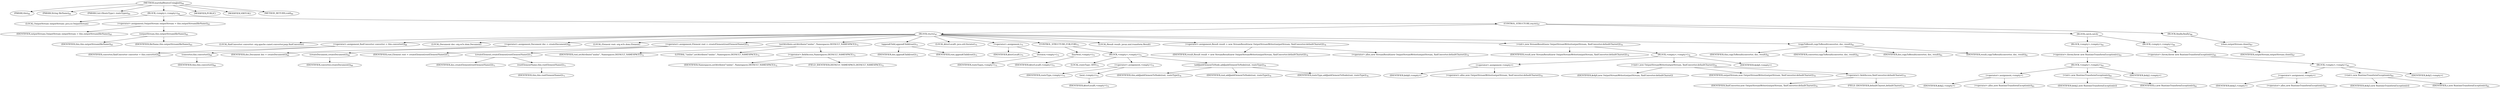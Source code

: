 digraph "marshalRoutesUsingJaxb" {  
"53" [label = <(METHOD,marshalRoutesUsingJaxb)<SUB>64</SUB>> ]
"6" [label = <(PARAM,this)<SUB>64</SUB>> ]
"54" [label = <(PARAM,String fileName)<SUB>64</SUB>> ]
"55" [label = <(PARAM,List&lt;RouteType&gt; routeTypes)<SUB>64</SUB>> ]
"56" [label = <(BLOCK,&lt;empty&gt;,&lt;empty&gt;)<SUB>64</SUB>> ]
"57" [label = <(LOCAL,OutputStream outputStream: java.io.OutputStream)> ]
"58" [label = <(&lt;operator&gt;.assignment,OutputStream outputStream = this.outputStream(fileName))<SUB>65</SUB>> ]
"59" [label = <(IDENTIFIER,outputStream,OutputStream outputStream = this.outputStream(fileName))<SUB>65</SUB>> ]
"60" [label = <(outputStream,this.outputStream(fileName))<SUB>65</SUB>> ]
"5" [label = <(IDENTIFIER,this,this.outputStream(fileName))<SUB>65</SUB>> ]
"61" [label = <(IDENTIFIER,fileName,this.outputStream(fileName))<SUB>65</SUB>> ]
"62" [label = <(CONTROL_STRUCTURE,try,try)<SUB>67</SUB>> ]
"63" [label = <(BLOCK,try,try)<SUB>67</SUB>> ]
"64" [label = <(LOCAL,XmlConverter converter: org.apache.camel.converter.jaxp.XmlConverter)> ]
"65" [label = <(&lt;operator&gt;.assignment,XmlConverter converter = this.converter())<SUB>68</SUB>> ]
"66" [label = <(IDENTIFIER,converter,XmlConverter converter = this.converter())<SUB>68</SUB>> ]
"67" [label = <(converter,this.converter())<SUB>68</SUB>> ]
"7" [label = <(IDENTIFIER,this,this.converter())<SUB>68</SUB>> ]
"68" [label = <(LOCAL,Document doc: org.w3c.dom.Document)> ]
"69" [label = <(&lt;operator&gt;.assignment,Document doc = createDocument())<SUB>69</SUB>> ]
"70" [label = <(IDENTIFIER,doc,Document doc = createDocument())<SUB>69</SUB>> ]
"71" [label = <(createDocument,createDocument())<SUB>69</SUB>> ]
"72" [label = <(IDENTIFIER,converter,createDocument())<SUB>69</SUB>> ]
"73" [label = <(LOCAL,Element root: org.w3c.dom.Element)> ]
"74" [label = <(&lt;operator&gt;.assignment,Element root = createElement(rootElementName()))<SUB>71</SUB>> ]
"75" [label = <(IDENTIFIER,root,Element root = createElement(rootElementName()))<SUB>71</SUB>> ]
"76" [label = <(createElement,createElement(rootElementName()))<SUB>71</SUB>> ]
"77" [label = <(IDENTIFIER,doc,createElement(rootElementName()))<SUB>71</SUB>> ]
"78" [label = <(rootElementName,this.rootElementName())<SUB>71</SUB>> ]
"8" [label = <(IDENTIFIER,this,this.rootElementName())<SUB>71</SUB>> ]
"79" [label = <(setAttribute,setAttribute(&quot;xmlns&quot;, Namespaces.DEFAULT_NAMESPACE))<SUB>72</SUB>> ]
"80" [label = <(IDENTIFIER,root,setAttribute(&quot;xmlns&quot;, Namespaces.DEFAULT_NAMESPACE))<SUB>72</SUB>> ]
"81" [label = <(LITERAL,&quot;xmlns&quot;,setAttribute(&quot;xmlns&quot;, Namespaces.DEFAULT_NAMESPACE))<SUB>72</SUB>> ]
"82" [label = <(&lt;operator&gt;.fieldAccess,Namespaces.DEFAULT_NAMESPACE)<SUB>72</SUB>> ]
"83" [label = <(IDENTIFIER,Namespaces,setAttribute(&quot;xmlns&quot;, Namespaces.DEFAULT_NAMESPACE))<SUB>72</SUB>> ]
"84" [label = <(FIELD_IDENTIFIER,DEFAULT_NAMESPACE,DEFAULT_NAMESPACE)<SUB>72</SUB>> ]
"85" [label = <(appendChild,appendChild(root))<SUB>73</SUB>> ]
"86" [label = <(IDENTIFIER,doc,appendChild(root))<SUB>73</SUB>> ]
"87" [label = <(IDENTIFIER,root,appendChild(root))<SUB>73</SUB>> ]
"88" [label = <(LOCAL,$iterLocal0: java.util.Iterator)<SUB>75</SUB>> ]
"89" [label = <(&lt;operator&gt;.assignment,)<SUB>75</SUB>> ]
"90" [label = <(IDENTIFIER,$iterLocal0,)<SUB>75</SUB>> ]
"91" [label = <(iterator,&lt;empty&gt;)<SUB>75</SUB>> ]
"92" [label = <(IDENTIFIER,routeTypes,&lt;empty&gt;)<SUB>75</SUB>> ]
"93" [label = <(CONTROL_STRUCTURE,FOR,FOR)<SUB>75</SUB>> ]
"94" [label = <(hasNext,&lt;empty&gt;)<SUB>75</SUB>> ]
"95" [label = <(IDENTIFIER,$iterLocal0,&lt;empty&gt;)<SUB>75</SUB>> ]
"96" [label = <(BLOCK,&lt;empty&gt;,&lt;empty&gt;)<SUB>75</SUB>> ]
"97" [label = <(LOCAL,routeType: ANY)<SUB>75</SUB>> ]
"98" [label = <(&lt;operator&gt;.assignment,&lt;empty&gt;)<SUB>75</SUB>> ]
"99" [label = <(IDENTIFIER,routeType,&lt;empty&gt;)<SUB>75</SUB>> ]
"100" [label = <(next,&lt;empty&gt;)<SUB>75</SUB>> ]
"101" [label = <(IDENTIFIER,$iterLocal0,&lt;empty&gt;)<SUB>75</SUB>> ]
"102" [label = <(addJaxbElementToNode,addJaxbElementToNode(root, routeType))<SUB>76</SUB>> ]
"9" [label = <(IDENTIFIER,this,addJaxbElementToNode(root, routeType))<SUB>76</SUB>> ]
"103" [label = <(IDENTIFIER,root,addJaxbElementToNode(root, routeType))<SUB>76</SUB>> ]
"104" [label = <(IDENTIFIER,routeType,addJaxbElementToNode(root, routeType))<SUB>76</SUB>> ]
"11" [label = <(LOCAL,Result result: javax.xml.transform.Result)> ]
"105" [label = <(&lt;operator&gt;.assignment,Result result = new StreamResult(new OutputStreamWriter(outputStream, XmlConverter.defaultCharset)))<SUB>79</SUB>> ]
"106" [label = <(IDENTIFIER,result,Result result = new StreamResult(new OutputStreamWriter(outputStream, XmlConverter.defaultCharset)))<SUB>79</SUB>> ]
"107" [label = <(&lt;operator&gt;.alloc,new StreamResult(new OutputStreamWriter(outputStream, XmlConverter.defaultCharset)))<SUB>79</SUB>> ]
"108" [label = <(&lt;init&gt;,new StreamResult(new OutputStreamWriter(outputStream, XmlConverter.defaultCharset)))<SUB>79</SUB>> ]
"10" [label = <(IDENTIFIER,result,new StreamResult(new OutputStreamWriter(outputStream, XmlConverter.defaultCharset)))<SUB>79</SUB>> ]
"109" [label = <(BLOCK,&lt;empty&gt;,&lt;empty&gt;)<SUB>79</SUB>> ]
"110" [label = <(&lt;operator&gt;.assignment,&lt;empty&gt;)> ]
"111" [label = <(IDENTIFIER,$obj0,&lt;empty&gt;)> ]
"112" [label = <(&lt;operator&gt;.alloc,new OutputStreamWriter(outputStream, XmlConverter.defaultCharset))<SUB>79</SUB>> ]
"113" [label = <(&lt;init&gt;,new OutputStreamWriter(outputStream, XmlConverter.defaultCharset))<SUB>79</SUB>> ]
"114" [label = <(IDENTIFIER,$obj0,new OutputStreamWriter(outputStream, XmlConverter.defaultCharset))> ]
"115" [label = <(IDENTIFIER,outputStream,new OutputStreamWriter(outputStream, XmlConverter.defaultCharset))<SUB>79</SUB>> ]
"116" [label = <(&lt;operator&gt;.fieldAccess,XmlConverter.defaultCharset)<SUB>79</SUB>> ]
"117" [label = <(IDENTIFIER,XmlConverter,new OutputStreamWriter(outputStream, XmlConverter.defaultCharset))<SUB>79</SUB>> ]
"118" [label = <(FIELD_IDENTIFIER,defaultCharset,defaultCharset)<SUB>79</SUB>> ]
"119" [label = <(IDENTIFIER,$obj0,&lt;empty&gt;)> ]
"120" [label = <(copyToResult,copyToResult(converter, doc, result))<SUB>81</SUB>> ]
"12" [label = <(IDENTIFIER,this,copyToResult(converter, doc, result))<SUB>81</SUB>> ]
"121" [label = <(IDENTIFIER,converter,copyToResult(converter, doc, result))<SUB>81</SUB>> ]
"122" [label = <(IDENTIFIER,doc,copyToResult(converter, doc, result))<SUB>81</SUB>> ]
"123" [label = <(IDENTIFIER,result,copyToResult(converter, doc, result))<SUB>81</SUB>> ]
"124" [label = <(BLOCK,catch,catch)> ]
"125" [label = <(BLOCK,&lt;empty&gt;,&lt;empty&gt;)<SUB>82</SUB>> ]
"126" [label = <(&lt;operator&gt;.throw,throw new RuntimeTransformException(e);)<SUB>83</SUB>> ]
"127" [label = <(BLOCK,&lt;empty&gt;,&lt;empty&gt;)<SUB>83</SUB>> ]
"128" [label = <(&lt;operator&gt;.assignment,&lt;empty&gt;)> ]
"129" [label = <(IDENTIFIER,$obj2,&lt;empty&gt;)> ]
"130" [label = <(&lt;operator&gt;.alloc,new RuntimeTransformException(e))<SUB>83</SUB>> ]
"131" [label = <(&lt;init&gt;,new RuntimeTransformException(e))<SUB>83</SUB>> ]
"132" [label = <(IDENTIFIER,$obj2,new RuntimeTransformException(e))> ]
"133" [label = <(IDENTIFIER,e,new RuntimeTransformException(e))<SUB>83</SUB>> ]
"134" [label = <(IDENTIFIER,$obj2,&lt;empty&gt;)> ]
"135" [label = <(BLOCK,&lt;empty&gt;,&lt;empty&gt;)<SUB>84</SUB>> ]
"136" [label = <(&lt;operator&gt;.throw,throw new RuntimeTransformException(e);)<SUB>85</SUB>> ]
"137" [label = <(BLOCK,&lt;empty&gt;,&lt;empty&gt;)<SUB>85</SUB>> ]
"138" [label = <(&lt;operator&gt;.assignment,&lt;empty&gt;)> ]
"139" [label = <(IDENTIFIER,$obj3,&lt;empty&gt;)> ]
"140" [label = <(&lt;operator&gt;.alloc,new RuntimeTransformException(e))<SUB>85</SUB>> ]
"141" [label = <(&lt;init&gt;,new RuntimeTransformException(e))<SUB>85</SUB>> ]
"142" [label = <(IDENTIFIER,$obj3,new RuntimeTransformException(e))> ]
"143" [label = <(IDENTIFIER,e,new RuntimeTransformException(e))<SUB>85</SUB>> ]
"144" [label = <(IDENTIFIER,$obj3,&lt;empty&gt;)> ]
"145" [label = <(BLOCK,finally,finally)<SUB>86</SUB>> ]
"146" [label = <(close,outputStream.close())<SUB>87</SUB>> ]
"147" [label = <(IDENTIFIER,outputStream,outputStream.close())<SUB>87</SUB>> ]
"148" [label = <(MODIFIER,PUBLIC)> ]
"149" [label = <(MODIFIER,VIRTUAL)> ]
"150" [label = <(METHOD_RETURN,void)<SUB>64</SUB>> ]
  "53" -> "6" 
  "53" -> "54" 
  "53" -> "55" 
  "53" -> "56" 
  "53" -> "148" 
  "53" -> "149" 
  "53" -> "150" 
  "56" -> "57" 
  "56" -> "58" 
  "56" -> "62" 
  "58" -> "59" 
  "58" -> "60" 
  "60" -> "5" 
  "60" -> "61" 
  "62" -> "63" 
  "62" -> "124" 
  "62" -> "145" 
  "63" -> "64" 
  "63" -> "65" 
  "63" -> "68" 
  "63" -> "69" 
  "63" -> "73" 
  "63" -> "74" 
  "63" -> "79" 
  "63" -> "85" 
  "63" -> "88" 
  "63" -> "89" 
  "63" -> "93" 
  "63" -> "11" 
  "63" -> "105" 
  "63" -> "108" 
  "63" -> "120" 
  "65" -> "66" 
  "65" -> "67" 
  "67" -> "7" 
  "69" -> "70" 
  "69" -> "71" 
  "71" -> "72" 
  "74" -> "75" 
  "74" -> "76" 
  "76" -> "77" 
  "76" -> "78" 
  "78" -> "8" 
  "79" -> "80" 
  "79" -> "81" 
  "79" -> "82" 
  "82" -> "83" 
  "82" -> "84" 
  "85" -> "86" 
  "85" -> "87" 
  "89" -> "90" 
  "89" -> "91" 
  "91" -> "92" 
  "93" -> "94" 
  "93" -> "96" 
  "94" -> "95" 
  "96" -> "97" 
  "96" -> "98" 
  "96" -> "102" 
  "98" -> "99" 
  "98" -> "100" 
  "100" -> "101" 
  "102" -> "9" 
  "102" -> "103" 
  "102" -> "104" 
  "105" -> "106" 
  "105" -> "107" 
  "108" -> "10" 
  "108" -> "109" 
  "109" -> "110" 
  "109" -> "113" 
  "109" -> "119" 
  "110" -> "111" 
  "110" -> "112" 
  "113" -> "114" 
  "113" -> "115" 
  "113" -> "116" 
  "116" -> "117" 
  "116" -> "118" 
  "120" -> "12" 
  "120" -> "121" 
  "120" -> "122" 
  "120" -> "123" 
  "124" -> "125" 
  "124" -> "135" 
  "125" -> "126" 
  "126" -> "127" 
  "127" -> "128" 
  "127" -> "131" 
  "127" -> "134" 
  "128" -> "129" 
  "128" -> "130" 
  "131" -> "132" 
  "131" -> "133" 
  "135" -> "136" 
  "136" -> "137" 
  "137" -> "138" 
  "137" -> "141" 
  "137" -> "144" 
  "138" -> "139" 
  "138" -> "140" 
  "141" -> "142" 
  "141" -> "143" 
  "145" -> "146" 
  "146" -> "147" 
}
